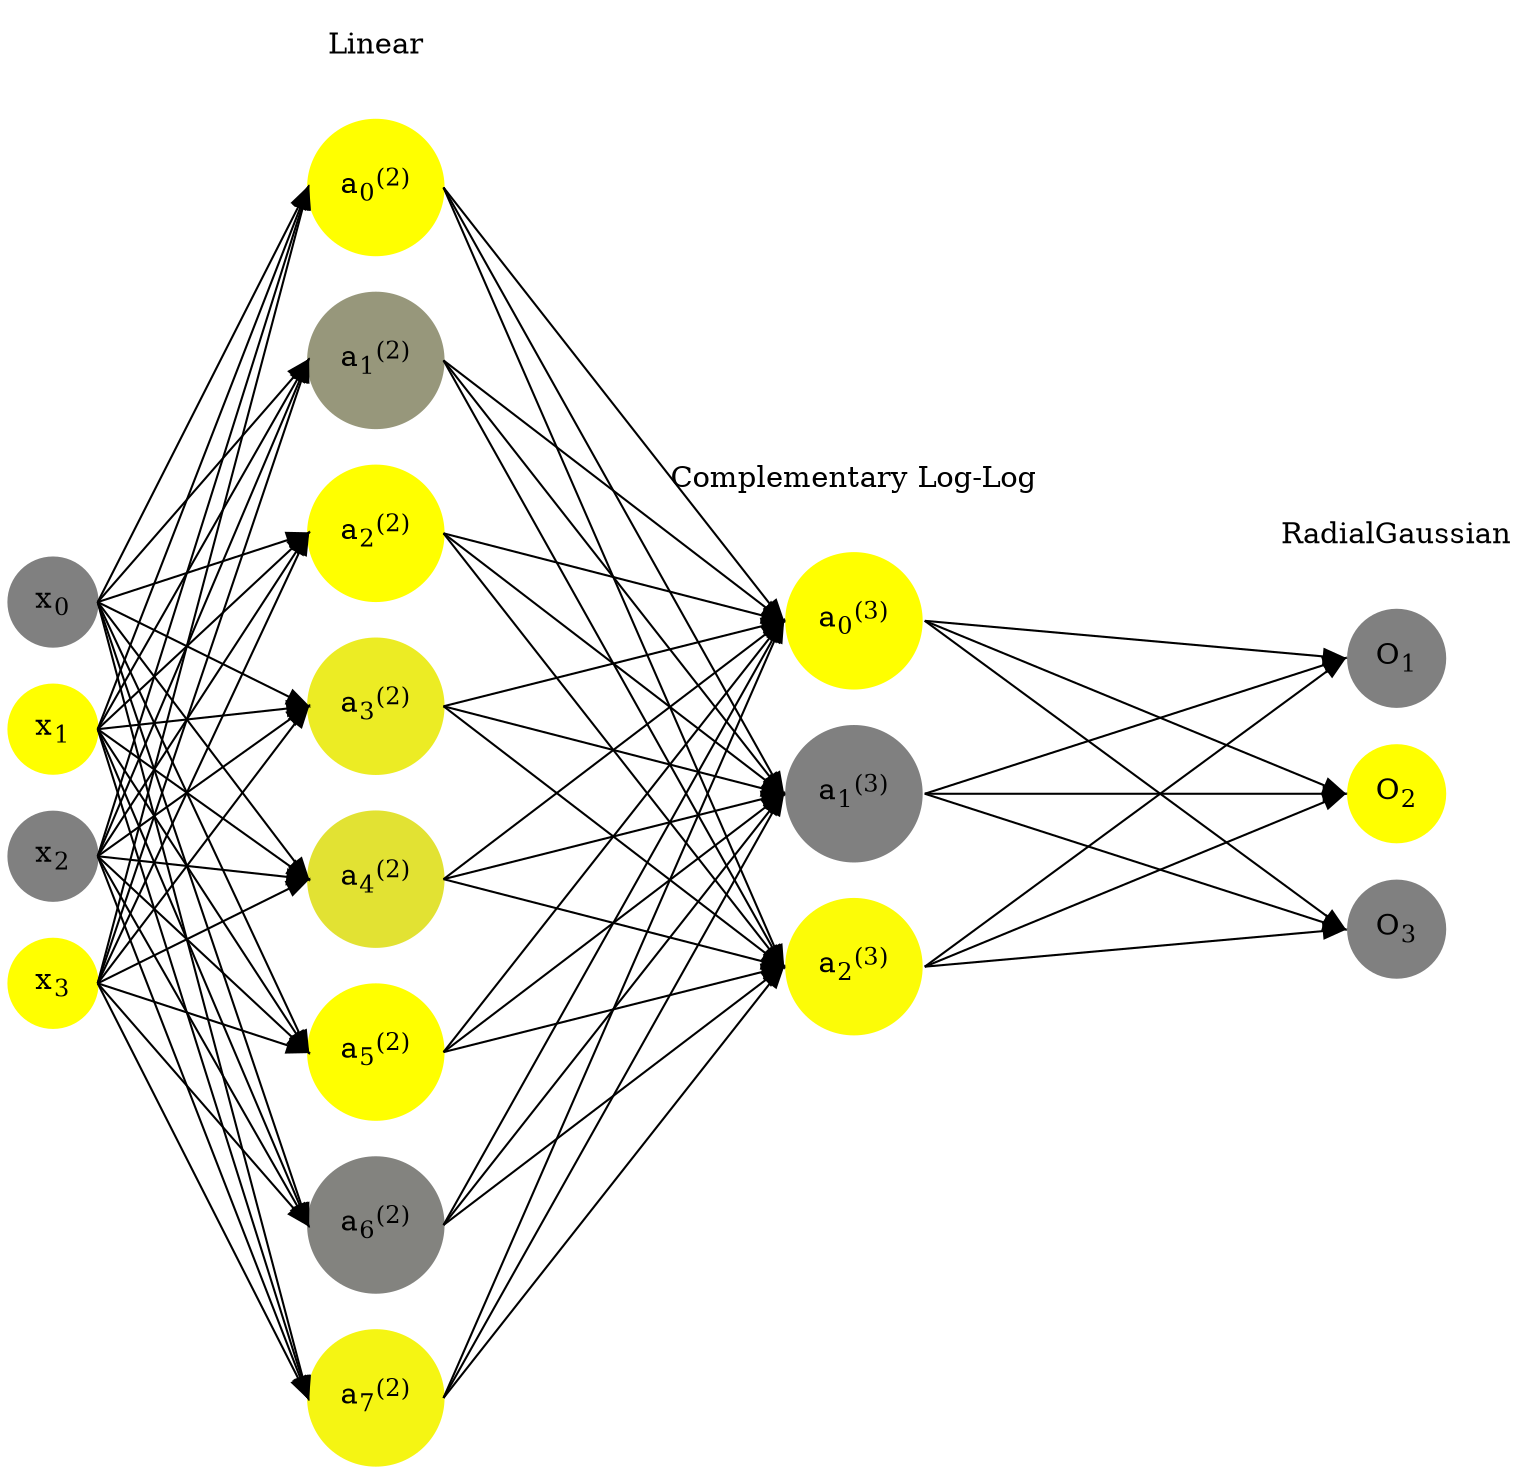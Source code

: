 digraph G {
	rankdir = LR;
	splines=false;
	edge[style=invis];
	ranksep= 1.4;
	{
	node [shape=circle, color="0.1667, 0.0, 0.5", style=filled, fillcolor="0.1667, 0.0, 0.5"];
	x0 [label=<x<sub>0</sub>>];
	}
	{
	node [shape=circle, color="0.1667, 1.0, 1.0", style=filled, fillcolor="0.1667, 1.0, 1.0"];
	x1 [label=<x<sub>1</sub>>];
	}
	{
	node [shape=circle, color="0.1667, 0.0, 0.5", style=filled, fillcolor="0.1667, 0.0, 0.5"];
	x2 [label=<x<sub>2</sub>>];
	}
	{
	node [shape=circle, color="0.1667, 1.0, 1.0", style=filled, fillcolor="0.1667, 1.0, 1.0"];
	x3 [label=<x<sub>3</sub>>];
	}
	{
	node [shape=circle, color="0.1667, 2.005688, 1.502844", style=filled, fillcolor="0.1667, 2.005688, 1.502844"];
	a02 [label=<a<sub>0</sub><sup>(2)</sup>>];
	}
	{
	node [shape=circle, color="0.1667, 0.184802, 0.592401", style=filled, fillcolor="0.1667, 0.184802, 0.592401"];
	a12 [label=<a<sub>1</sub><sup>(2)</sup>>];
	}
	{
	node [shape=circle, color="0.1667, 1.603948, 1.301974", style=filled, fillcolor="0.1667, 1.603948, 1.301974"];
	a22 [label=<a<sub>2</sub><sup>(2)</sup>>];
	}
	{
	node [shape=circle, color="0.1667, 0.844360, 0.922180", style=filled, fillcolor="0.1667, 0.844360, 0.922180"];
	a32 [label=<a<sub>3</sub><sup>(2)</sup>>];
	}
	{
	node [shape=circle, color="0.1667, 0.771795, 0.885897", style=filled, fillcolor="0.1667, 0.771795, 0.885897"];
	a42 [label=<a<sub>4</sub><sup>(2)</sup>>];
	}
	{
	node [shape=circle, color="0.1667, 2.953137, 1.976568", style=filled, fillcolor="0.1667, 2.953137, 1.976568"];
	a52 [label=<a<sub>5</sub><sup>(2)</sup>>];
	}
	{
	node [shape=circle, color="0.1667, 0.027744, 0.513872", style=filled, fillcolor="0.1667, 0.027744, 0.513872"];
	a62 [label=<a<sub>6</sub><sup>(2)</sup>>];
	}
	{
	node [shape=circle, color="0.1667, 0.919786, 0.959893", style=filled, fillcolor="0.1667, 0.919786, 0.959893"];
	a72 [label=<a<sub>7</sub><sup>(2)</sup>>];
	}
	{
	node [shape=circle, color="0.1667, 0.998377, 0.999188", style=filled, fillcolor="0.1667, 0.998377, 0.999188"];
	a03 [label=<a<sub>0</sub><sup>(3)</sup>>];
	}
	{
	node [shape=circle, color="0.1667, 0.000025, 0.500013", style=filled, fillcolor="0.1667, 0.000025, 0.500013"];
	a13 [label=<a<sub>1</sub><sup>(3)</sup>>];
	}
	{
	node [shape=circle, color="0.1667, 0.972170, 0.986085", style=filled, fillcolor="0.1667, 0.972170, 0.986085"];
	a23 [label=<a<sub>2</sub><sup>(3)</sup>>];
	}
	{
	node [shape=circle, color="0.1667, 0.0, 0.5", style=filled, fillcolor="0.1667, 0.0, 0.5"];
	O1 [label=<O<sub>1</sub>>];
	}
	{
	node [shape=circle, color="0.1667, 1.0, 1.0", style=filled, fillcolor="0.1667, 1.0, 1.0"];
	O2 [label=<O<sub>2</sub>>];
	}
	{
	node [shape=circle, color="0.1667, 0.0, 0.5", style=filled, fillcolor="0.1667, 0.0, 0.5"];
	O3 [label=<O<sub>3</sub>>];
	}
	{
	rank=same;
	x0->x1->x2->x3;
	}
	{
	rank=same;
	a02->a12->a22->a32->a42->a52->a62->a72;
	}
	{
	rank=same;
	a03->a13->a23;
	}
	{
	rank=same;
	O1->O2->O3;
	}
	l1 [shape=plaintext,label="Linear"];
	l1->a02;
	{rank=same; l1;a02};
	l2 [shape=plaintext,label="Complementary Log-Log"];
	l2->a03;
	{rank=same; l2;a03};
	l3 [shape=plaintext,label="RadialGaussian"];
	l3->O1;
	{rank=same; l3;O1};
edge[style=solid, tailport=e, headport=w];
	{x0;x1;x2;x3} -> {a02;a12;a22;a32;a42;a52;a62;a72};
	{a02;a12;a22;a32;a42;a52;a62;a72} -> {a03;a13;a23};
	{a03;a13;a23} -> {O1,O2,O3};
}
